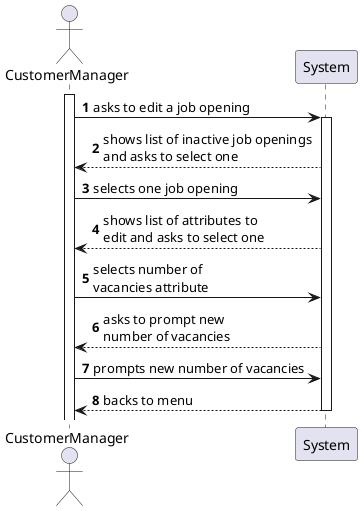 @startuml
'https://plantuml.com/sequence-diagram

autonumber

actor CustomerManager
participant System

activate CustomerManager
CustomerManager -> System : asks to edit a job opening
activate System
System --> CustomerManager : shows list of inactive job openings\nand asks to select one
CustomerManager -> System : selects one job opening
System --> CustomerManager : shows list of attributes to\nedit and asks to select one
CustomerManager -> System : selects number of\nvacancies attribute
System --> CustomerManager : asks to prompt new\nnumber of vacancies
CustomerManager -> System : prompts new number of vacancies
System --> CustomerManager : backs to menu
deactivate System

@enduml